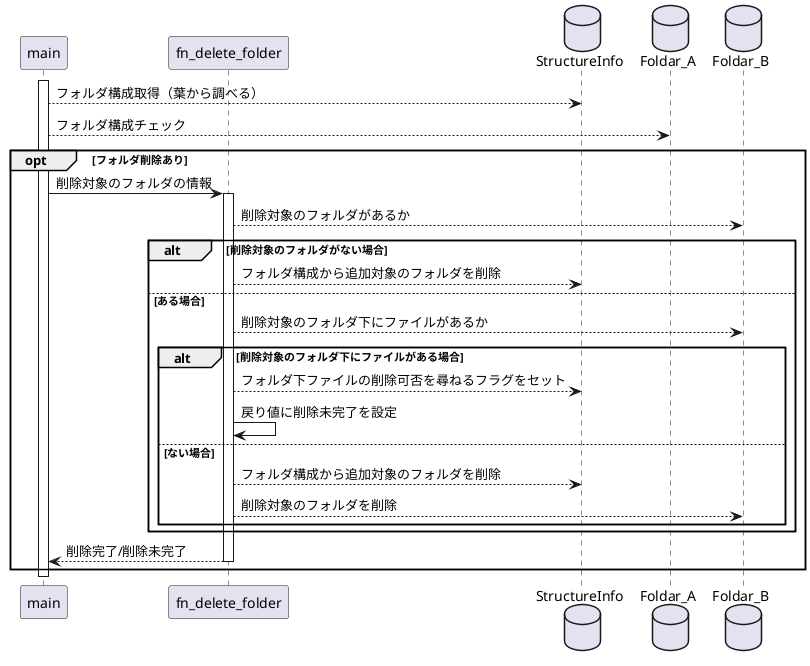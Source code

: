 @startuml
participant main
participant fn_delete_folder
database StructureInfo
database Foldar_A as A
database Foldar_B as B

activate main
main-->StructureInfo : フォルダ構成取得（葉から調べる）
main-->A : フォルダ構成チェック
opt フォルダ削除あり
main->fn_delete_folder:削除対象のフォルダの情報
activate fn_delete_folder
fn_delete_folder-->B:削除対象のフォルダがあるか
alt 削除対象のフォルダがない場合
fn_delete_folder-->StructureInfo : フォルダ構成から追加対象のフォルダを削除
else ある場合
fn_delete_folder-->B : 削除対象のフォルダ下にファイルがあるか
alt 削除対象のフォルダ下にファイルがある場合
fn_delete_folder-->StructureInfo : フォルダ下ファイルの削除可否を尋ねるフラグをセット
fn_delete_folder -> fn_delete_folder : 戻り値に削除未完了を設定
else ない場合
fn_delete_folder-->StructureInfo : フォルダ構成から追加対象のフォルダを削除
fn_delete_folder-->B:削除対象のフォルダを削除
end
end
return 削除完了/削除未完了

deactivate fn_delete_folder

end
deactivate main

@enduml